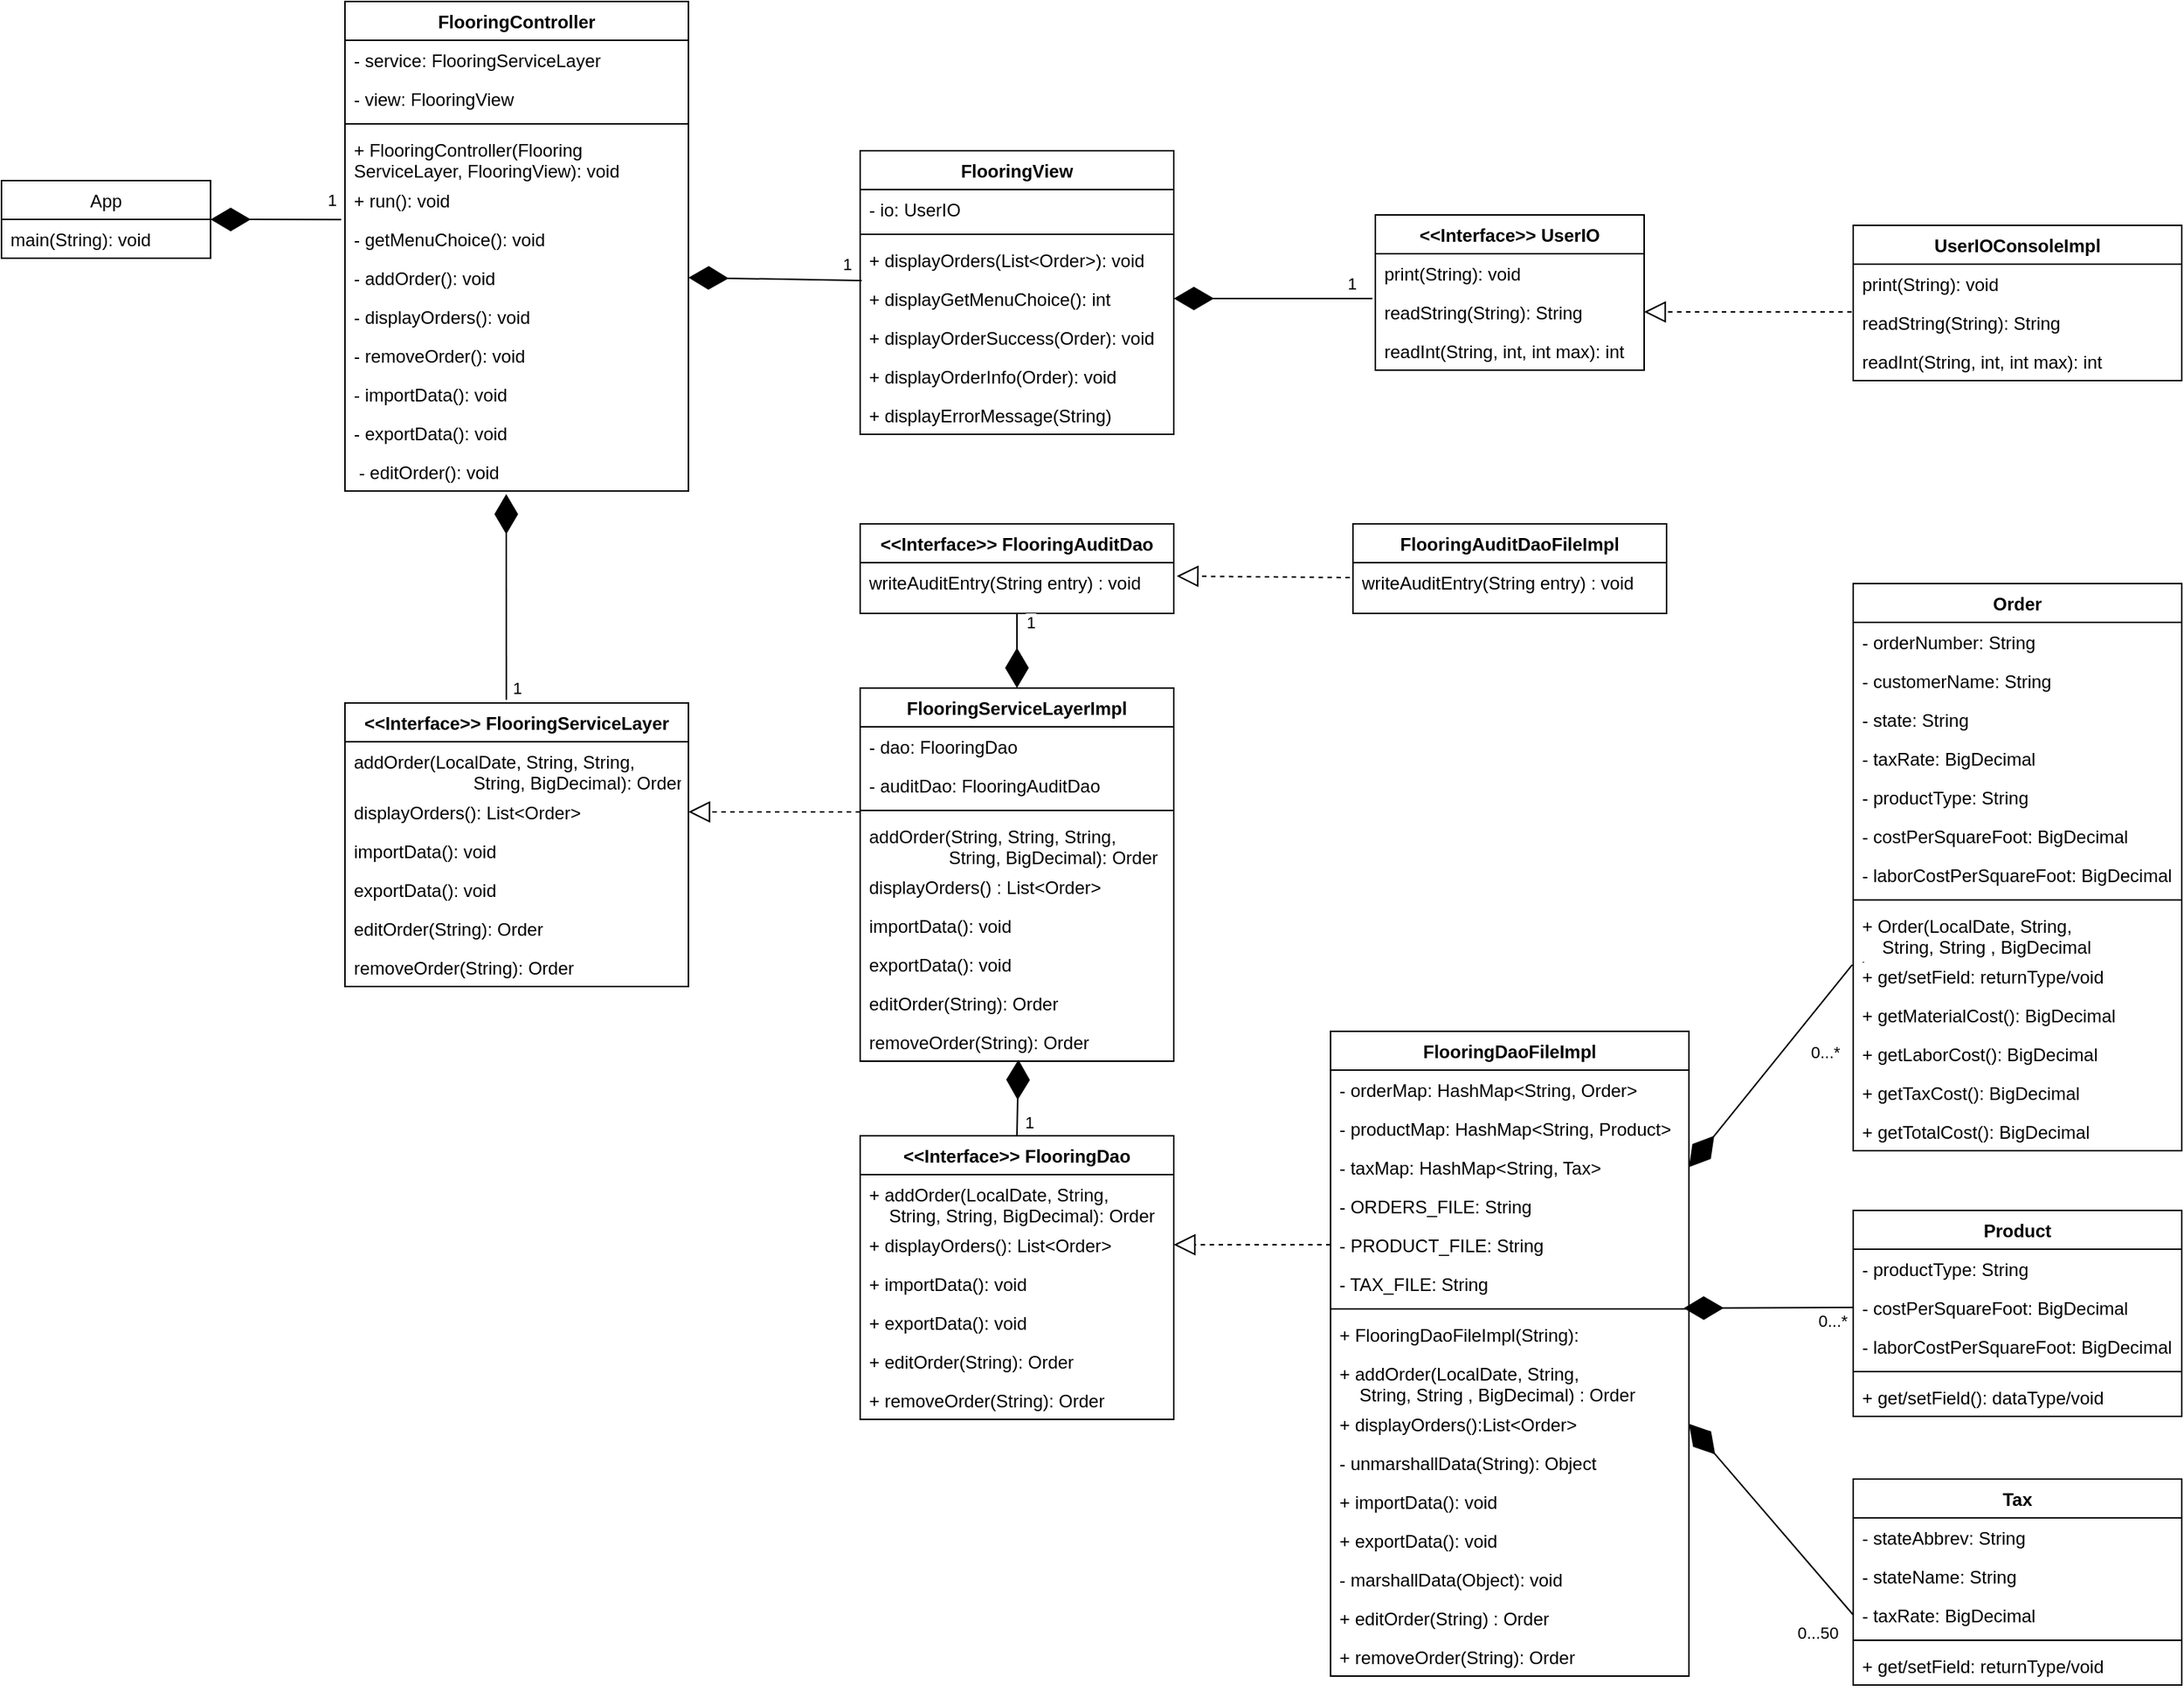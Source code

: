 <mxfile version="14.9.4" type="device"><diagram id="b5Hv6Tp3VOd_h-QTqoJR" name="Page-1"><mxGraphModel dx="2426" dy="1358" grid="1" gridSize="10" guides="1" tooltips="1" connect="1" arrows="1" fold="1" page="1" pageScale="1" pageWidth="1654" pageHeight="1169" math="0" shadow="0"><root><mxCell id="0"/><mxCell id="1" parent="0"/><mxCell id="Bt6-gmP0fAcEozwa1rzv-1" value="App" style="swimlane;fontStyle=0;childLayout=stackLayout;horizontal=1;startSize=26;horizontalStack=0;resizeParent=1;resizeParentMax=0;resizeLast=0;collapsible=1;marginBottom=0;" parent="1" vertex="1"><mxGeometry x="80" y="141" width="140" height="52" as="geometry"/></mxCell><mxCell id="Bt6-gmP0fAcEozwa1rzv-2" value="main(String): void" style="text;strokeColor=none;fillColor=none;align=left;verticalAlign=top;spacingLeft=4;spacingRight=4;overflow=hidden;rotatable=0;points=[[0,0.5],[1,0.5]];portConstraint=eastwest;" parent="Bt6-gmP0fAcEozwa1rzv-1" vertex="1"><mxGeometry y="26" width="140" height="26" as="geometry"/></mxCell><mxCell id="Bt6-gmP0fAcEozwa1rzv-3" value="&lt;&lt;Interface&gt;&gt; FlooringServiceLayer" style="swimlane;fontStyle=1;align=center;verticalAlign=top;childLayout=stackLayout;horizontal=1;startSize=26;horizontalStack=0;resizeParent=1;resizeParentMax=0;resizeLast=0;collapsible=1;marginBottom=0;strokeColor=#000000;" parent="1" vertex="1"><mxGeometry x="310" y="491" width="230" height="190" as="geometry"/></mxCell><mxCell id="Bt6-gmP0fAcEozwa1rzv-4" value="addOrder(LocalDate, String, String, &#10;                        String, BigDecimal): Order " style="text;strokeColor=none;fillColor=none;align=left;verticalAlign=top;spacingLeft=4;spacingRight=4;overflow=hidden;rotatable=0;points=[[0,0.5],[1,0.5]];portConstraint=eastwest;" parent="Bt6-gmP0fAcEozwa1rzv-3" vertex="1"><mxGeometry y="26" width="230" height="34" as="geometry"/></mxCell><mxCell id="Bt6-gmP0fAcEozwa1rzv-5" value="displayOrders(): List&lt;Order&gt;" style="text;strokeColor=none;fillColor=none;align=left;verticalAlign=top;spacingLeft=4;spacingRight=4;overflow=hidden;rotatable=0;points=[[0,0.5],[1,0.5]];portConstraint=eastwest;" parent="Bt6-gmP0fAcEozwa1rzv-3" vertex="1"><mxGeometry y="60" width="230" height="26" as="geometry"/></mxCell><mxCell id="Bt6-gmP0fAcEozwa1rzv-6" value="importData(): void" style="text;strokeColor=none;fillColor=none;align=left;verticalAlign=top;spacingLeft=4;spacingRight=4;overflow=hidden;rotatable=0;points=[[0,0.5],[1,0.5]];portConstraint=eastwest;" parent="Bt6-gmP0fAcEozwa1rzv-3" vertex="1"><mxGeometry y="86" width="230" height="26" as="geometry"/></mxCell><mxCell id="Bt6-gmP0fAcEozwa1rzv-7" value="exportData(): void" style="text;strokeColor=none;fillColor=none;align=left;verticalAlign=top;spacingLeft=4;spacingRight=4;overflow=hidden;rotatable=0;points=[[0,0.5],[1,0.5]];portConstraint=eastwest;" parent="Bt6-gmP0fAcEozwa1rzv-3" vertex="1"><mxGeometry y="112" width="230" height="26" as="geometry"/></mxCell><mxCell id="Bt6-gmP0fAcEozwa1rzv-8" value="editOrder(String): Order" style="text;strokeColor=none;fillColor=none;align=left;verticalAlign=top;spacingLeft=4;spacingRight=4;overflow=hidden;rotatable=0;points=[[0,0.5],[1,0.5]];portConstraint=eastwest;" parent="Bt6-gmP0fAcEozwa1rzv-3" vertex="1"><mxGeometry y="138" width="230" height="26" as="geometry"/></mxCell><mxCell id="Bt6-gmP0fAcEozwa1rzv-9" value="removeOrder(String): Order" style="text;strokeColor=none;fillColor=none;align=left;verticalAlign=top;spacingLeft=4;spacingRight=4;overflow=hidden;rotatable=0;points=[[0,0.5],[1,0.5]];portConstraint=eastwest;" parent="Bt6-gmP0fAcEozwa1rzv-3" vertex="1"><mxGeometry y="164" width="230" height="26" as="geometry"/></mxCell><mxCell id="Bt6-gmP0fAcEozwa1rzv-10" value="FlooringView" style="swimlane;fontStyle=1;align=center;verticalAlign=top;childLayout=stackLayout;horizontal=1;startSize=26;horizontalStack=0;resizeParent=1;resizeParentMax=0;resizeLast=0;collapsible=1;marginBottom=0;strokeColor=#000000;" parent="1" vertex="1"><mxGeometry x="655" y="121" width="210" height="190" as="geometry"/></mxCell><mxCell id="Bt6-gmP0fAcEozwa1rzv-11" value="- io: UserIO" style="text;strokeColor=none;fillColor=none;align=left;verticalAlign=top;spacingLeft=4;spacingRight=4;overflow=hidden;rotatable=0;points=[[0,0.5],[1,0.5]];portConstraint=eastwest;" parent="Bt6-gmP0fAcEozwa1rzv-10" vertex="1"><mxGeometry y="26" width="210" height="26" as="geometry"/></mxCell><mxCell id="Bt6-gmP0fAcEozwa1rzv-12" value="" style="line;strokeWidth=1;fillColor=none;align=left;verticalAlign=middle;spacingTop=-1;spacingLeft=3;spacingRight=3;rotatable=0;labelPosition=right;points=[];portConstraint=eastwest;" parent="Bt6-gmP0fAcEozwa1rzv-10" vertex="1"><mxGeometry y="52" width="210" height="8" as="geometry"/></mxCell><mxCell id="Bt6-gmP0fAcEozwa1rzv-13" value="+ displayOrders(List&lt;Order&gt;): void" style="text;strokeColor=none;fillColor=none;align=left;verticalAlign=top;spacingLeft=4;spacingRight=4;overflow=hidden;rotatable=0;points=[[0,0.5],[1,0.5]];portConstraint=eastwest;" parent="Bt6-gmP0fAcEozwa1rzv-10" vertex="1"><mxGeometry y="60" width="210" height="26" as="geometry"/></mxCell><mxCell id="Bt6-gmP0fAcEozwa1rzv-14" value="+ displayGetMenuChoice(): int" style="text;strokeColor=none;fillColor=none;align=left;verticalAlign=top;spacingLeft=4;spacingRight=4;overflow=hidden;rotatable=0;points=[[0,0.5],[1,0.5]];portConstraint=eastwest;" parent="Bt6-gmP0fAcEozwa1rzv-10" vertex="1"><mxGeometry y="86" width="210" height="26" as="geometry"/></mxCell><mxCell id="Bt6-gmP0fAcEozwa1rzv-15" value="+ displayOrderSuccess(Order): void" style="text;strokeColor=none;fillColor=none;align=left;verticalAlign=top;spacingLeft=4;spacingRight=4;overflow=hidden;rotatable=0;points=[[0,0.5],[1,0.5]];portConstraint=eastwest;" parent="Bt6-gmP0fAcEozwa1rzv-10" vertex="1"><mxGeometry y="112" width="210" height="26" as="geometry"/></mxCell><mxCell id="Bt6-gmP0fAcEozwa1rzv-16" value="+ displayOrderInfo(Order): void" style="text;strokeColor=none;fillColor=none;align=left;verticalAlign=top;spacingLeft=4;spacingRight=4;overflow=hidden;rotatable=0;points=[[0,0.5],[1,0.5]];portConstraint=eastwest;" parent="Bt6-gmP0fAcEozwa1rzv-10" vertex="1"><mxGeometry y="138" width="210" height="26" as="geometry"/></mxCell><mxCell id="Bt6-gmP0fAcEozwa1rzv-17" value="+ displayErrorMessage(String)" style="text;strokeColor=none;fillColor=none;align=left;verticalAlign=top;spacingLeft=4;spacingRight=4;overflow=hidden;rotatable=0;points=[[0,0.5],[1,0.5]];portConstraint=eastwest;" parent="Bt6-gmP0fAcEozwa1rzv-10" vertex="1"><mxGeometry y="164" width="210" height="26" as="geometry"/></mxCell><mxCell id="Bt6-gmP0fAcEozwa1rzv-18" value="&lt;&lt;Interface&gt;&gt; UserIO" style="swimlane;fontStyle=1;align=center;verticalAlign=top;childLayout=stackLayout;horizontal=1;startSize=26;horizontalStack=0;resizeParent=1;resizeParentMax=0;resizeLast=0;collapsible=1;marginBottom=0;strokeColor=#000000;" parent="1" vertex="1"><mxGeometry x="1000" y="164" width="180" height="104" as="geometry"/></mxCell><mxCell id="Bt6-gmP0fAcEozwa1rzv-19" value="print(String): void" style="text;strokeColor=none;fillColor=none;align=left;verticalAlign=top;spacingLeft=4;spacingRight=4;overflow=hidden;rotatable=0;points=[[0,0.5],[1,0.5]];portConstraint=eastwest;" parent="Bt6-gmP0fAcEozwa1rzv-18" vertex="1"><mxGeometry y="26" width="180" height="26" as="geometry"/></mxCell><mxCell id="Bt6-gmP0fAcEozwa1rzv-20" value="readString(String): String" style="text;strokeColor=none;fillColor=none;align=left;verticalAlign=top;spacingLeft=4;spacingRight=4;overflow=hidden;rotatable=0;points=[[0,0.5],[1,0.5]];portConstraint=eastwest;" parent="Bt6-gmP0fAcEozwa1rzv-18" vertex="1"><mxGeometry y="52" width="180" height="26" as="geometry"/></mxCell><mxCell id="Bt6-gmP0fAcEozwa1rzv-21" value="readInt(String, int, int max): int" style="text;strokeColor=none;fillColor=none;align=left;verticalAlign=top;spacingLeft=4;spacingRight=4;overflow=hidden;rotatable=0;points=[[0,0.5],[1,0.5]];portConstraint=eastwest;" parent="Bt6-gmP0fAcEozwa1rzv-18" vertex="1"><mxGeometry y="78" width="180" height="26" as="geometry"/></mxCell><mxCell id="Bt6-gmP0fAcEozwa1rzv-22" value="&lt;&lt;Interface&gt;&gt; FlooringDao" style="swimlane;fontStyle=1;align=center;verticalAlign=top;childLayout=stackLayout;horizontal=1;startSize=26;horizontalStack=0;resizeParent=1;resizeParentMax=0;resizeLast=0;collapsible=1;marginBottom=0;strokeColor=#000000;" parent="1" vertex="1"><mxGeometry x="655" y="781" width="210" height="190" as="geometry"/></mxCell><mxCell id="Bt6-gmP0fAcEozwa1rzv-23" value="+ addOrder(LocalDate, String,&#10;    String, String, BigDecimal): Order " style="text;strokeColor=none;fillColor=none;align=left;verticalAlign=top;spacingLeft=4;spacingRight=4;overflow=hidden;rotatable=0;points=[[0,0.5],[1,0.5]];portConstraint=eastwest;" parent="Bt6-gmP0fAcEozwa1rzv-22" vertex="1"><mxGeometry y="26" width="210" height="34" as="geometry"/></mxCell><mxCell id="Bt6-gmP0fAcEozwa1rzv-24" value="+ displayOrders(): List&lt;Order&gt;" style="text;strokeColor=none;fillColor=none;align=left;verticalAlign=top;spacingLeft=4;spacingRight=4;overflow=hidden;rotatable=0;points=[[0,0.5],[1,0.5]];portConstraint=eastwest;" parent="Bt6-gmP0fAcEozwa1rzv-22" vertex="1"><mxGeometry y="60" width="210" height="26" as="geometry"/></mxCell><mxCell id="Bt6-gmP0fAcEozwa1rzv-25" value="+ importData(): void" style="text;strokeColor=none;fillColor=none;align=left;verticalAlign=top;spacingLeft=4;spacingRight=4;overflow=hidden;rotatable=0;points=[[0,0.5],[1,0.5]];portConstraint=eastwest;" parent="Bt6-gmP0fAcEozwa1rzv-22" vertex="1"><mxGeometry y="86" width="210" height="26" as="geometry"/></mxCell><mxCell id="Bt6-gmP0fAcEozwa1rzv-26" value="+ exportData(): void" style="text;strokeColor=none;fillColor=none;align=left;verticalAlign=top;spacingLeft=4;spacingRight=4;overflow=hidden;rotatable=0;points=[[0,0.5],[1,0.5]];portConstraint=eastwest;" parent="Bt6-gmP0fAcEozwa1rzv-22" vertex="1"><mxGeometry y="112" width="210" height="26" as="geometry"/></mxCell><mxCell id="Bt6-gmP0fAcEozwa1rzv-27" value="+ editOrder(String): Order" style="text;strokeColor=none;fillColor=none;align=left;verticalAlign=top;spacingLeft=4;spacingRight=4;overflow=hidden;rotatable=0;points=[[0,0.5],[1,0.5]];portConstraint=eastwest;" parent="Bt6-gmP0fAcEozwa1rzv-22" vertex="1"><mxGeometry y="138" width="210" height="26" as="geometry"/></mxCell><mxCell id="Bt6-gmP0fAcEozwa1rzv-28" value="+ removeOrder(String): Order" style="text;strokeColor=none;fillColor=none;align=left;verticalAlign=top;spacingLeft=4;spacingRight=4;overflow=hidden;rotatable=0;points=[[0,0.5],[1,0.5]];portConstraint=eastwest;" parent="Bt6-gmP0fAcEozwa1rzv-22" vertex="1"><mxGeometry y="164" width="210" height="26" as="geometry"/></mxCell><mxCell id="Bt6-gmP0fAcEozwa1rzv-29" value="FlooringDaoFileImpl" style="swimlane;fontStyle=1;align=center;verticalAlign=top;childLayout=stackLayout;horizontal=1;startSize=26;horizontalStack=0;resizeParent=1;resizeParentMax=0;resizeLast=0;collapsible=1;marginBottom=0;strokeColor=#000000;" parent="1" vertex="1"><mxGeometry x="970" y="711" width="240" height="432" as="geometry"/></mxCell><mxCell id="Bt6-gmP0fAcEozwa1rzv-30" value="- orderMap: HashMap&lt;String, Order&gt;" style="text;strokeColor=none;fillColor=none;align=left;verticalAlign=top;spacingLeft=4;spacingRight=4;overflow=hidden;rotatable=0;points=[[0,0.5],[1,0.5]];portConstraint=eastwest;" parent="Bt6-gmP0fAcEozwa1rzv-29" vertex="1"><mxGeometry y="26" width="240" height="26" as="geometry"/></mxCell><mxCell id="Bt6-gmP0fAcEozwa1rzv-31" value="- productMap: HashMap&lt;String, Product&gt;" style="text;strokeColor=none;fillColor=none;align=left;verticalAlign=top;spacingLeft=4;spacingRight=4;overflow=hidden;rotatable=0;points=[[0,0.5],[1,0.5]];portConstraint=eastwest;" parent="Bt6-gmP0fAcEozwa1rzv-29" vertex="1"><mxGeometry y="52" width="240" height="26" as="geometry"/></mxCell><mxCell id="Bt6-gmP0fAcEozwa1rzv-32" value="- taxMap: HashMap&lt;String, Tax&gt;" style="text;strokeColor=none;fillColor=none;align=left;verticalAlign=top;spacingLeft=4;spacingRight=4;overflow=hidden;rotatable=0;points=[[0,0.5],[1,0.5]];portConstraint=eastwest;" parent="Bt6-gmP0fAcEozwa1rzv-29" vertex="1"><mxGeometry y="78" width="240" height="26" as="geometry"/></mxCell><mxCell id="Cm55veYHVPoGJ3KhRI1z-1" value="- ORDERS_FILE: String" style="text;strokeColor=none;fillColor=none;align=left;verticalAlign=top;spacingLeft=4;spacingRight=4;overflow=hidden;rotatable=0;points=[[0,0.5],[1,0.5]];portConstraint=eastwest;" vertex="1" parent="Bt6-gmP0fAcEozwa1rzv-29"><mxGeometry y="104" width="240" height="26" as="geometry"/></mxCell><mxCell id="Cm55veYHVPoGJ3KhRI1z-2" value="- PRODUCT_FILE: String" style="text;strokeColor=none;fillColor=none;align=left;verticalAlign=top;spacingLeft=4;spacingRight=4;overflow=hidden;rotatable=0;points=[[0,0.5],[1,0.5]];portConstraint=eastwest;" vertex="1" parent="Bt6-gmP0fAcEozwa1rzv-29"><mxGeometry y="130" width="240" height="26" as="geometry"/></mxCell><mxCell id="Cm55veYHVPoGJ3KhRI1z-3" value="- TAX_FILE: String" style="text;strokeColor=none;fillColor=none;align=left;verticalAlign=top;spacingLeft=4;spacingRight=4;overflow=hidden;rotatable=0;points=[[0,0.5],[1,0.5]];portConstraint=eastwest;" vertex="1" parent="Bt6-gmP0fAcEozwa1rzv-29"><mxGeometry y="156" width="240" height="26" as="geometry"/></mxCell><mxCell id="Bt6-gmP0fAcEozwa1rzv-33" value="" style="line;strokeWidth=1;fillColor=none;align=left;verticalAlign=middle;spacingTop=-1;spacingLeft=3;spacingRight=3;rotatable=0;labelPosition=right;points=[];portConstraint=eastwest;" parent="Bt6-gmP0fAcEozwa1rzv-29" vertex="1"><mxGeometry y="182" width="240" height="8" as="geometry"/></mxCell><mxCell id="Cm55veYHVPoGJ3KhRI1z-5" value="+ FlooringDaoFileImpl(String):" style="text;strokeColor=none;fillColor=none;align=left;verticalAlign=top;spacingLeft=4;spacingRight=4;overflow=hidden;rotatable=0;points=[[0,0.5],[1,0.5]];portConstraint=eastwest;" vertex="1" parent="Bt6-gmP0fAcEozwa1rzv-29"><mxGeometry y="190" width="240" height="26" as="geometry"/></mxCell><mxCell id="Bt6-gmP0fAcEozwa1rzv-34" value="+ addOrder(LocalDate, String,&#10;    String, String , BigDecimal) : Order" style="text;strokeColor=none;fillColor=none;align=left;verticalAlign=top;spacingLeft=4;spacingRight=4;overflow=hidden;rotatable=0;points=[[0,0.5],[1,0.5]];portConstraint=eastwest;" parent="Bt6-gmP0fAcEozwa1rzv-29" vertex="1"><mxGeometry y="216" width="240" height="34" as="geometry"/></mxCell><mxCell id="Bt6-gmP0fAcEozwa1rzv-35" value="+ displayOrders():List&lt;Order&gt;" style="text;strokeColor=none;fillColor=none;align=left;verticalAlign=top;spacingLeft=4;spacingRight=4;overflow=hidden;rotatable=0;points=[[0,0.5],[1,0.5]];portConstraint=eastwest;" parent="Bt6-gmP0fAcEozwa1rzv-29" vertex="1"><mxGeometry y="250" width="240" height="26" as="geometry"/></mxCell><mxCell id="Bt6-gmP0fAcEozwa1rzv-36" value="- unmarshallData(String): Object" style="text;strokeColor=none;fillColor=none;align=left;verticalAlign=top;spacingLeft=4;spacingRight=4;overflow=hidden;rotatable=0;points=[[0,0.5],[1,0.5]];portConstraint=eastwest;" parent="Bt6-gmP0fAcEozwa1rzv-29" vertex="1"><mxGeometry y="276" width="240" height="26" as="geometry"/></mxCell><mxCell id="Bt6-gmP0fAcEozwa1rzv-37" value="+ importData(): void" style="text;strokeColor=none;fillColor=none;align=left;verticalAlign=top;spacingLeft=4;spacingRight=4;overflow=hidden;rotatable=0;points=[[0,0.5],[1,0.5]];portConstraint=eastwest;" parent="Bt6-gmP0fAcEozwa1rzv-29" vertex="1"><mxGeometry y="302" width="240" height="26" as="geometry"/></mxCell><mxCell id="Bt6-gmP0fAcEozwa1rzv-38" value="+ exportData(): void" style="text;strokeColor=none;fillColor=none;align=left;verticalAlign=top;spacingLeft=4;spacingRight=4;overflow=hidden;rotatable=0;points=[[0,0.5],[1,0.5]];portConstraint=eastwest;" parent="Bt6-gmP0fAcEozwa1rzv-29" vertex="1"><mxGeometry y="328" width="240" height="26" as="geometry"/></mxCell><mxCell id="Bt6-gmP0fAcEozwa1rzv-39" value="- marshallData(Object): void" style="text;strokeColor=none;fillColor=none;align=left;verticalAlign=top;spacingLeft=4;spacingRight=4;overflow=hidden;rotatable=0;points=[[0,0.5],[1,0.5]];portConstraint=eastwest;" parent="Bt6-gmP0fAcEozwa1rzv-29" vertex="1"><mxGeometry y="354" width="240" height="26" as="geometry"/></mxCell><mxCell id="Bt6-gmP0fAcEozwa1rzv-40" value="+ editOrder(String) : Order" style="text;strokeColor=none;fillColor=none;align=left;verticalAlign=top;spacingLeft=4;spacingRight=4;overflow=hidden;rotatable=0;points=[[0,0.5],[1,0.5]];portConstraint=eastwest;" parent="Bt6-gmP0fAcEozwa1rzv-29" vertex="1"><mxGeometry y="380" width="240" height="26" as="geometry"/></mxCell><mxCell id="Bt6-gmP0fAcEozwa1rzv-41" value="+ removeOrder(String): Order" style="text;strokeColor=none;fillColor=none;align=left;verticalAlign=top;spacingLeft=4;spacingRight=4;overflow=hidden;rotatable=0;points=[[0,0.5],[1,0.5]];portConstraint=eastwest;" parent="Bt6-gmP0fAcEozwa1rzv-29" vertex="1"><mxGeometry y="406" width="240" height="26" as="geometry"/></mxCell><mxCell id="Bt6-gmP0fAcEozwa1rzv-42" value="FlooringServiceLayerImpl" style="swimlane;fontStyle=1;align=center;verticalAlign=top;childLayout=stackLayout;horizontal=1;startSize=26;horizontalStack=0;resizeParent=1;resizeParentMax=0;resizeLast=0;collapsible=1;marginBottom=0;strokeColor=#000000;" parent="1" vertex="1"><mxGeometry x="655" y="481" width="210" height="250" as="geometry"/></mxCell><mxCell id="Bt6-gmP0fAcEozwa1rzv-43" value="- dao: FlooringDao" style="text;strokeColor=none;fillColor=none;align=left;verticalAlign=top;spacingLeft=4;spacingRight=4;overflow=hidden;rotatable=0;points=[[0,0.5],[1,0.5]];portConstraint=eastwest;" parent="Bt6-gmP0fAcEozwa1rzv-42" vertex="1"><mxGeometry y="26" width="210" height="26" as="geometry"/></mxCell><mxCell id="Bt6-gmP0fAcEozwa1rzv-44" value="- auditDao: FlooringAuditDao" style="text;strokeColor=none;fillColor=none;align=left;verticalAlign=top;spacingLeft=4;spacingRight=4;overflow=hidden;rotatable=0;points=[[0,0.5],[1,0.5]];portConstraint=eastwest;" parent="Bt6-gmP0fAcEozwa1rzv-42" vertex="1"><mxGeometry y="52" width="210" height="26" as="geometry"/></mxCell><mxCell id="Bt6-gmP0fAcEozwa1rzv-45" value="" style="line;strokeWidth=1;fillColor=none;align=left;verticalAlign=middle;spacingTop=-1;spacingLeft=3;spacingRight=3;rotatable=0;labelPosition=right;points=[];portConstraint=eastwest;" parent="Bt6-gmP0fAcEozwa1rzv-42" vertex="1"><mxGeometry y="78" width="210" height="8" as="geometry"/></mxCell><mxCell id="Bt6-gmP0fAcEozwa1rzv-46" value="addOrder(String, String, String, &#10;                String, BigDecimal): Order" style="text;strokeColor=none;fillColor=none;align=left;verticalAlign=top;spacingLeft=4;spacingRight=4;overflow=hidden;rotatable=0;points=[[0,0.5],[1,0.5]];portConstraint=eastwest;" parent="Bt6-gmP0fAcEozwa1rzv-42" vertex="1"><mxGeometry y="86" width="210" height="34" as="geometry"/></mxCell><mxCell id="Bt6-gmP0fAcEozwa1rzv-47" value="displayOrders() : List&lt;Order&gt; " style="text;strokeColor=none;fillColor=none;align=left;verticalAlign=top;spacingLeft=4;spacingRight=4;overflow=hidden;rotatable=0;points=[[0,0.5],[1,0.5]];portConstraint=eastwest;" parent="Bt6-gmP0fAcEozwa1rzv-42" vertex="1"><mxGeometry y="120" width="210" height="26" as="geometry"/></mxCell><mxCell id="Bt6-gmP0fAcEozwa1rzv-49" value="importData(): void" style="text;strokeColor=none;fillColor=none;align=left;verticalAlign=top;spacingLeft=4;spacingRight=4;overflow=hidden;rotatable=0;points=[[0,0.5],[1,0.5]];portConstraint=eastwest;" parent="Bt6-gmP0fAcEozwa1rzv-42" vertex="1"><mxGeometry y="146" width="210" height="26" as="geometry"/></mxCell><mxCell id="Bt6-gmP0fAcEozwa1rzv-50" value="exportData(): void" style="text;strokeColor=none;fillColor=none;align=left;verticalAlign=top;spacingLeft=4;spacingRight=4;overflow=hidden;rotatable=0;points=[[0,0.5],[1,0.5]];portConstraint=eastwest;" parent="Bt6-gmP0fAcEozwa1rzv-42" vertex="1"><mxGeometry y="172" width="210" height="26" as="geometry"/></mxCell><mxCell id="Bt6-gmP0fAcEozwa1rzv-52" value="editOrder(String): Order" style="text;strokeColor=none;fillColor=none;align=left;verticalAlign=top;spacingLeft=4;spacingRight=4;overflow=hidden;rotatable=0;points=[[0,0.5],[1,0.5]];portConstraint=eastwest;" parent="Bt6-gmP0fAcEozwa1rzv-42" vertex="1"><mxGeometry y="198" width="210" height="26" as="geometry"/></mxCell><mxCell id="Bt6-gmP0fAcEozwa1rzv-53" value="removeOrder(String): Order " style="text;strokeColor=none;fillColor=none;align=left;verticalAlign=top;spacingLeft=4;spacingRight=4;overflow=hidden;rotatable=0;points=[[0,0.5],[1,0.5]];portConstraint=eastwest;" parent="Bt6-gmP0fAcEozwa1rzv-42" vertex="1"><mxGeometry y="224" width="210" height="26" as="geometry"/></mxCell><mxCell id="Bt6-gmP0fAcEozwa1rzv-54" value="Order" style="swimlane;fontStyle=1;align=center;verticalAlign=top;childLayout=stackLayout;horizontal=1;startSize=26;horizontalStack=0;resizeParent=1;resizeParentMax=0;resizeLast=0;collapsible=1;marginBottom=0;strokeColor=#000000;" parent="1" vertex="1"><mxGeometry x="1320" y="411" width="220" height="380" as="geometry"/></mxCell><mxCell id="Bt6-gmP0fAcEozwa1rzv-55" value="- orderNumber: String&#10;" style="text;strokeColor=none;fillColor=none;align=left;verticalAlign=top;spacingLeft=4;spacingRight=4;overflow=hidden;rotatable=0;points=[[0,0.5],[1,0.5]];portConstraint=eastwest;" parent="Bt6-gmP0fAcEozwa1rzv-54" vertex="1"><mxGeometry y="26" width="220" height="26" as="geometry"/></mxCell><mxCell id="Bt6-gmP0fAcEozwa1rzv-56" value="- customerName: String&#10;" style="text;strokeColor=none;fillColor=none;align=left;verticalAlign=top;spacingLeft=4;spacingRight=4;overflow=hidden;rotatable=0;points=[[0,0.5],[1,0.5]];portConstraint=eastwest;" parent="Bt6-gmP0fAcEozwa1rzv-54" vertex="1"><mxGeometry y="52" width="220" height="26" as="geometry"/></mxCell><mxCell id="Bt6-gmP0fAcEozwa1rzv-57" value="- state: String&#10;" style="text;strokeColor=none;fillColor=none;align=left;verticalAlign=top;spacingLeft=4;spacingRight=4;overflow=hidden;rotatable=0;points=[[0,0.5],[1,0.5]];portConstraint=eastwest;" parent="Bt6-gmP0fAcEozwa1rzv-54" vertex="1"><mxGeometry y="78" width="220" height="26" as="geometry"/></mxCell><mxCell id="Bt6-gmP0fAcEozwa1rzv-58" value="- taxRate: BigDecimal" style="text;strokeColor=none;fillColor=none;align=left;verticalAlign=top;spacingLeft=4;spacingRight=4;overflow=hidden;rotatable=0;points=[[0,0.5],[1,0.5]];portConstraint=eastwest;" parent="Bt6-gmP0fAcEozwa1rzv-54" vertex="1"><mxGeometry y="104" width="220" height="26" as="geometry"/></mxCell><mxCell id="Bt6-gmP0fAcEozwa1rzv-59" value="- productType: String&#10;" style="text;strokeColor=none;fillColor=none;align=left;verticalAlign=top;spacingLeft=4;spacingRight=4;overflow=hidden;rotatable=0;points=[[0,0.5],[1,0.5]];portConstraint=eastwest;" parent="Bt6-gmP0fAcEozwa1rzv-54" vertex="1"><mxGeometry y="130" width="220" height="26" as="geometry"/></mxCell><mxCell id="Bt6-gmP0fAcEozwa1rzv-60" value="- costPerSquareFoot: BigDecimal&#10;" style="text;strokeColor=none;fillColor=none;align=left;verticalAlign=top;spacingLeft=4;spacingRight=4;overflow=hidden;rotatable=0;points=[[0,0.5],[1,0.5]];portConstraint=eastwest;" parent="Bt6-gmP0fAcEozwa1rzv-54" vertex="1"><mxGeometry y="156" width="220" height="26" as="geometry"/></mxCell><mxCell id="Bt6-gmP0fAcEozwa1rzv-61" value="- laborCostPerSquareFoot: BigDecimal&#10;" style="text;strokeColor=none;fillColor=none;align=left;verticalAlign=top;spacingLeft=4;spacingRight=4;overflow=hidden;rotatable=0;points=[[0,0.5],[1,0.5]];portConstraint=eastwest;" parent="Bt6-gmP0fAcEozwa1rzv-54" vertex="1"><mxGeometry y="182" width="220" height="26" as="geometry"/></mxCell><mxCell id="Bt6-gmP0fAcEozwa1rzv-62" value="" style="line;strokeWidth=1;fillColor=none;align=left;verticalAlign=middle;spacingTop=-1;spacingLeft=3;spacingRight=3;rotatable=0;labelPosition=right;points=[];portConstraint=eastwest;" parent="Bt6-gmP0fAcEozwa1rzv-54" vertex="1"><mxGeometry y="208" width="220" height="8" as="geometry"/></mxCell><mxCell id="Cm55veYHVPoGJ3KhRI1z-44" value="+ Order(LocalDate, String,&#10;    String, String , BigDecimal&#10;) " style="text;strokeColor=none;fillColor=none;align=left;verticalAlign=top;spacingLeft=4;spacingRight=4;overflow=hidden;rotatable=0;points=[[0,0.5],[1,0.5]];portConstraint=eastwest;" vertex="1" parent="Bt6-gmP0fAcEozwa1rzv-54"><mxGeometry y="216" width="220" height="34" as="geometry"/></mxCell><mxCell id="Bt6-gmP0fAcEozwa1rzv-63" value="+ get/setField: returnType/void" style="text;strokeColor=none;fillColor=none;align=left;verticalAlign=top;spacingLeft=4;spacingRight=4;overflow=hidden;rotatable=0;points=[[0,0.5],[1,0.5]];portConstraint=eastwest;" parent="Bt6-gmP0fAcEozwa1rzv-54" vertex="1"><mxGeometry y="250" width="220" height="26" as="geometry"/></mxCell><mxCell id="Bt6-gmP0fAcEozwa1rzv-64" value="+ getMaterialCost(): BigDecimal" style="text;strokeColor=none;fillColor=none;align=left;verticalAlign=top;spacingLeft=4;spacingRight=4;overflow=hidden;rotatable=0;points=[[0,0.5],[1,0.5]];portConstraint=eastwest;" parent="Bt6-gmP0fAcEozwa1rzv-54" vertex="1"><mxGeometry y="276" width="220" height="26" as="geometry"/></mxCell><mxCell id="Bt6-gmP0fAcEozwa1rzv-65" value="+ getLaborCost(): BigDecimal" style="text;strokeColor=none;fillColor=none;align=left;verticalAlign=top;spacingLeft=4;spacingRight=4;overflow=hidden;rotatable=0;points=[[0,0.5],[1,0.5]];portConstraint=eastwest;" parent="Bt6-gmP0fAcEozwa1rzv-54" vertex="1"><mxGeometry y="302" width="220" height="26" as="geometry"/></mxCell><mxCell id="Bt6-gmP0fAcEozwa1rzv-66" value="+ getTaxCost(): BigDecimal" style="text;strokeColor=none;fillColor=none;align=left;verticalAlign=top;spacingLeft=4;spacingRight=4;overflow=hidden;rotatable=0;points=[[0,0.5],[1,0.5]];portConstraint=eastwest;" parent="Bt6-gmP0fAcEozwa1rzv-54" vertex="1"><mxGeometry y="328" width="220" height="26" as="geometry"/></mxCell><mxCell id="Bt6-gmP0fAcEozwa1rzv-67" value="+ getTotalCost(): BigDecimal" style="text;strokeColor=none;fillColor=none;align=left;verticalAlign=top;spacingLeft=4;spacingRight=4;overflow=hidden;rotatable=0;points=[[0,0.5],[1,0.5]];portConstraint=eastwest;" parent="Bt6-gmP0fAcEozwa1rzv-54" vertex="1"><mxGeometry y="354" width="220" height="26" as="geometry"/></mxCell><mxCell id="Bt6-gmP0fAcEozwa1rzv-68" value="Product" style="swimlane;fontStyle=1;align=center;verticalAlign=top;childLayout=stackLayout;horizontal=1;startSize=26;horizontalStack=0;resizeParent=1;resizeParentMax=0;resizeLast=0;collapsible=1;marginBottom=0;strokeColor=#000000;" parent="1" vertex="1"><mxGeometry x="1320" y="831" width="220" height="138" as="geometry"/></mxCell><mxCell id="Bt6-gmP0fAcEozwa1rzv-69" value="- productType: String" style="text;strokeColor=none;fillColor=none;align=left;verticalAlign=top;spacingLeft=4;spacingRight=4;overflow=hidden;rotatable=0;points=[[0,0.5],[1,0.5]];portConstraint=eastwest;" parent="Bt6-gmP0fAcEozwa1rzv-68" vertex="1"><mxGeometry y="26" width="220" height="26" as="geometry"/></mxCell><mxCell id="Bt6-gmP0fAcEozwa1rzv-70" value="- costPerSquareFoot: BigDecimal" style="text;strokeColor=none;fillColor=none;align=left;verticalAlign=top;spacingLeft=4;spacingRight=4;overflow=hidden;rotatable=0;points=[[0,0.5],[1,0.5]];portConstraint=eastwest;" parent="Bt6-gmP0fAcEozwa1rzv-68" vertex="1"><mxGeometry y="52" width="220" height="26" as="geometry"/></mxCell><mxCell id="Bt6-gmP0fAcEozwa1rzv-71" value="- laborCostPerSquareFoot: BigDecimal" style="text;strokeColor=none;fillColor=none;align=left;verticalAlign=top;spacingLeft=4;spacingRight=4;overflow=hidden;rotatable=0;points=[[0,0.5],[1,0.5]];portConstraint=eastwest;" parent="Bt6-gmP0fAcEozwa1rzv-68" vertex="1"><mxGeometry y="78" width="220" height="26" as="geometry"/></mxCell><mxCell id="Bt6-gmP0fAcEozwa1rzv-72" value="" style="line;strokeWidth=1;fillColor=none;align=left;verticalAlign=middle;spacingTop=-1;spacingLeft=3;spacingRight=3;rotatable=0;labelPosition=right;points=[];portConstraint=eastwest;" parent="Bt6-gmP0fAcEozwa1rzv-68" vertex="1"><mxGeometry y="104" width="220" height="8" as="geometry"/></mxCell><mxCell id="Bt6-gmP0fAcEozwa1rzv-73" value="+ get/setField(): dataType/void" style="text;strokeColor=none;fillColor=none;align=left;verticalAlign=top;spacingLeft=4;spacingRight=4;overflow=hidden;rotatable=0;points=[[0,0.5],[1,0.5]];portConstraint=eastwest;" parent="Bt6-gmP0fAcEozwa1rzv-68" vertex="1"><mxGeometry y="112" width="220" height="26" as="geometry"/></mxCell><mxCell id="Bt6-gmP0fAcEozwa1rzv-74" value="Tax" style="swimlane;fontStyle=1;align=center;verticalAlign=top;childLayout=stackLayout;horizontal=1;startSize=26;horizontalStack=0;resizeParent=1;resizeParentMax=0;resizeLast=0;collapsible=1;marginBottom=0;strokeColor=#000000;" parent="1" vertex="1"><mxGeometry x="1320" y="1011" width="220" height="138" as="geometry"/></mxCell><mxCell id="Bt6-gmP0fAcEozwa1rzv-75" value="- stateAbbrev: String" style="text;strokeColor=none;fillColor=none;align=left;verticalAlign=top;spacingLeft=4;spacingRight=4;overflow=hidden;rotatable=0;points=[[0,0.5],[1,0.5]];portConstraint=eastwest;" parent="Bt6-gmP0fAcEozwa1rzv-74" vertex="1"><mxGeometry y="26" width="220" height="26" as="geometry"/></mxCell><mxCell id="Bt6-gmP0fAcEozwa1rzv-76" value="- stateName: String" style="text;strokeColor=none;fillColor=none;align=left;verticalAlign=top;spacingLeft=4;spacingRight=4;overflow=hidden;rotatable=0;points=[[0,0.5],[1,0.5]];portConstraint=eastwest;" parent="Bt6-gmP0fAcEozwa1rzv-74" vertex="1"><mxGeometry y="52" width="220" height="26" as="geometry"/></mxCell><mxCell id="Bt6-gmP0fAcEozwa1rzv-77" value="- taxRate: BigDecimal" style="text;strokeColor=none;fillColor=none;align=left;verticalAlign=top;spacingLeft=4;spacingRight=4;overflow=hidden;rotatable=0;points=[[0,0.5],[1,0.5]];portConstraint=eastwest;" parent="Bt6-gmP0fAcEozwa1rzv-74" vertex="1"><mxGeometry y="78" width="220" height="26" as="geometry"/></mxCell><mxCell id="Bt6-gmP0fAcEozwa1rzv-78" value="" style="line;strokeWidth=1;fillColor=none;align=left;verticalAlign=middle;spacingTop=-1;spacingLeft=3;spacingRight=3;rotatable=0;labelPosition=right;points=[];portConstraint=eastwest;" parent="Bt6-gmP0fAcEozwa1rzv-74" vertex="1"><mxGeometry y="104" width="220" height="8" as="geometry"/></mxCell><mxCell id="Bt6-gmP0fAcEozwa1rzv-79" value="+ get/setField: returnType/void" style="text;strokeColor=none;fillColor=none;align=left;verticalAlign=top;spacingLeft=4;spacingRight=4;overflow=hidden;rotatable=0;points=[[0,0.5],[1,0.5]];portConstraint=eastwest;" parent="Bt6-gmP0fAcEozwa1rzv-74" vertex="1"><mxGeometry y="112" width="220" height="26" as="geometry"/></mxCell><mxCell id="Bt6-gmP0fAcEozwa1rzv-80" value="&lt;&lt;Interface&gt;&gt; FlooringAuditDao" style="swimlane;fontStyle=1;align=center;verticalAlign=top;childLayout=stackLayout;horizontal=1;startSize=26;horizontalStack=0;resizeParent=1;resizeParentMax=0;resizeLast=0;collapsible=1;marginBottom=0;strokeColor=#000000;" parent="1" vertex="1"><mxGeometry x="655" y="371" width="210" height="60" as="geometry"/></mxCell><mxCell id="Bt6-gmP0fAcEozwa1rzv-81" value="writeAuditEntry(String entry) : void " style="text;strokeColor=none;fillColor=none;align=left;verticalAlign=top;spacingLeft=4;spacingRight=4;overflow=hidden;rotatable=0;points=[[0,0.5],[1,0.5]];portConstraint=eastwest;" parent="Bt6-gmP0fAcEozwa1rzv-80" vertex="1"><mxGeometry y="26" width="210" height="34" as="geometry"/></mxCell><mxCell id="Bt6-gmP0fAcEozwa1rzv-82" value="FlooringController" style="swimlane;fontStyle=1;align=center;verticalAlign=top;childLayout=stackLayout;horizontal=1;startSize=26;horizontalStack=0;resizeParent=1;resizeParentMax=0;resizeLast=0;collapsible=1;marginBottom=0;strokeColor=#000000;" parent="1" vertex="1"><mxGeometry x="310" y="21" width="230" height="328" as="geometry"/></mxCell><mxCell id="Bt6-gmP0fAcEozwa1rzv-83" value="- service: FlooringServiceLayer" style="text;strokeColor=none;fillColor=none;align=left;verticalAlign=top;spacingLeft=4;spacingRight=4;overflow=hidden;rotatable=0;points=[[0,0.5],[1,0.5]];portConstraint=eastwest;" parent="Bt6-gmP0fAcEozwa1rzv-82" vertex="1"><mxGeometry y="26" width="230" height="26" as="geometry"/></mxCell><mxCell id="Bt6-gmP0fAcEozwa1rzv-84" value="- view: FlooringView" style="text;strokeColor=none;fillColor=none;align=left;verticalAlign=top;spacingLeft=4;spacingRight=4;overflow=hidden;rotatable=0;points=[[0,0.5],[1,0.5]];portConstraint=eastwest;" parent="Bt6-gmP0fAcEozwa1rzv-82" vertex="1"><mxGeometry y="52" width="230" height="26" as="geometry"/></mxCell><mxCell id="Bt6-gmP0fAcEozwa1rzv-85" value="" style="line;strokeWidth=1;fillColor=none;align=left;verticalAlign=middle;spacingTop=-1;spacingLeft=3;spacingRight=3;rotatable=0;labelPosition=right;points=[];portConstraint=eastwest;" parent="Bt6-gmP0fAcEozwa1rzv-82" vertex="1"><mxGeometry y="78" width="230" height="8" as="geometry"/></mxCell><mxCell id="Cm55veYHVPoGJ3KhRI1z-6" value="+ FlooringController(Flooring&#10;ServiceLayer, FlooringView): void" style="text;strokeColor=none;fillColor=none;align=left;verticalAlign=top;spacingLeft=4;spacingRight=4;overflow=hidden;rotatable=0;points=[[0,0.5],[1,0.5]];portConstraint=eastwest;" vertex="1" parent="Bt6-gmP0fAcEozwa1rzv-82"><mxGeometry y="86" width="230" height="34" as="geometry"/></mxCell><mxCell id="Bt6-gmP0fAcEozwa1rzv-86" value="+ run(): void" style="text;strokeColor=none;fillColor=none;align=left;verticalAlign=top;spacingLeft=4;spacingRight=4;overflow=hidden;rotatable=0;points=[[0,0.5],[1,0.5]];portConstraint=eastwest;" parent="Bt6-gmP0fAcEozwa1rzv-82" vertex="1"><mxGeometry y="120" width="230" height="26" as="geometry"/></mxCell><mxCell id="Bt6-gmP0fAcEozwa1rzv-87" value="- getMenuChoice(): void" style="text;strokeColor=none;fillColor=none;align=left;verticalAlign=top;spacingLeft=4;spacingRight=4;overflow=hidden;rotatable=0;points=[[0,0.5],[1,0.5]];portConstraint=eastwest;" parent="Bt6-gmP0fAcEozwa1rzv-82" vertex="1"><mxGeometry y="146" width="230" height="26" as="geometry"/></mxCell><mxCell id="Bt6-gmP0fAcEozwa1rzv-88" value="- addOrder(): void&#10;" style="text;strokeColor=none;fillColor=none;align=left;verticalAlign=top;spacingLeft=4;spacingRight=4;overflow=hidden;rotatable=0;points=[[0,0.5],[1,0.5]];portConstraint=eastwest;" parent="Bt6-gmP0fAcEozwa1rzv-82" vertex="1"><mxGeometry y="172" width="230" height="26" as="geometry"/></mxCell><mxCell id="Bt6-gmP0fAcEozwa1rzv-89" value="- displayOrders(): void" style="text;strokeColor=none;fillColor=none;align=left;verticalAlign=top;spacingLeft=4;spacingRight=4;overflow=hidden;rotatable=0;points=[[0,0.5],[1,0.5]];portConstraint=eastwest;" parent="Bt6-gmP0fAcEozwa1rzv-82" vertex="1"><mxGeometry y="198" width="230" height="26" as="geometry"/></mxCell><mxCell id="Bt6-gmP0fAcEozwa1rzv-90" value="- removeOrder(): void" style="text;strokeColor=none;fillColor=none;align=left;verticalAlign=top;spacingLeft=4;spacingRight=4;overflow=hidden;rotatable=0;points=[[0,0.5],[1,0.5]];portConstraint=eastwest;" parent="Bt6-gmP0fAcEozwa1rzv-82" vertex="1"><mxGeometry y="224" width="230" height="26" as="geometry"/></mxCell><mxCell id="Bt6-gmP0fAcEozwa1rzv-91" value="- importData(): void" style="text;strokeColor=none;fillColor=none;align=left;verticalAlign=top;spacingLeft=4;spacingRight=4;overflow=hidden;rotatable=0;points=[[0,0.5],[1,0.5]];portConstraint=eastwest;" parent="Bt6-gmP0fAcEozwa1rzv-82" vertex="1"><mxGeometry y="250" width="230" height="26" as="geometry"/></mxCell><mxCell id="Bt6-gmP0fAcEozwa1rzv-92" value="- exportData(): void" style="text;strokeColor=none;fillColor=none;align=left;verticalAlign=top;spacingLeft=4;spacingRight=4;overflow=hidden;rotatable=0;points=[[0,0.5],[1,0.5]];portConstraint=eastwest;" parent="Bt6-gmP0fAcEozwa1rzv-82" vertex="1"><mxGeometry y="276" width="230" height="26" as="geometry"/></mxCell><mxCell id="Bt6-gmP0fAcEozwa1rzv-93" value=" - editOrder(): void&#10;" style="text;strokeColor=none;fillColor=none;align=left;verticalAlign=top;spacingLeft=4;spacingRight=4;overflow=hidden;rotatable=0;points=[[0,0.5],[1,0.5]];portConstraint=eastwest;" parent="Bt6-gmP0fAcEozwa1rzv-82" vertex="1"><mxGeometry y="302" width="230" height="26" as="geometry"/></mxCell><mxCell id="Cm55veYHVPoGJ3KhRI1z-12" value="FlooringAuditDaoFileImpl" style="swimlane;fontStyle=1;align=center;verticalAlign=top;childLayout=stackLayout;horizontal=1;startSize=26;horizontalStack=0;resizeParent=1;resizeParentMax=0;resizeLast=0;collapsible=1;marginBottom=0;strokeColor=#000000;" vertex="1" parent="1"><mxGeometry x="985" y="371" width="210" height="60" as="geometry"/></mxCell><mxCell id="Cm55veYHVPoGJ3KhRI1z-13" value="writeAuditEntry(String entry) : void " style="text;strokeColor=none;fillColor=none;align=left;verticalAlign=top;spacingLeft=4;spacingRight=4;overflow=hidden;rotatable=0;points=[[0,0.5],[1,0.5]];portConstraint=eastwest;" vertex="1" parent="Cm55veYHVPoGJ3KhRI1z-12"><mxGeometry y="26" width="210" height="34" as="geometry"/></mxCell><mxCell id="Cm55veYHVPoGJ3KhRI1z-14" value="UserIOConsoleImpl" style="swimlane;fontStyle=1;align=center;verticalAlign=top;childLayout=stackLayout;horizontal=1;startSize=26;horizontalStack=0;resizeParent=1;resizeParentMax=0;resizeLast=0;collapsible=1;marginBottom=0;strokeColor=#000000;" vertex="1" parent="1"><mxGeometry x="1320" y="171" width="220" height="104" as="geometry"/></mxCell><mxCell id="Cm55veYHVPoGJ3KhRI1z-15" value="print(String): void" style="text;strokeColor=none;fillColor=none;align=left;verticalAlign=top;spacingLeft=4;spacingRight=4;overflow=hidden;rotatable=0;points=[[0,0.5],[1,0.5]];portConstraint=eastwest;" vertex="1" parent="Cm55veYHVPoGJ3KhRI1z-14"><mxGeometry y="26" width="220" height="26" as="geometry"/></mxCell><mxCell id="Cm55veYHVPoGJ3KhRI1z-16" value="readString(String): String" style="text;strokeColor=none;fillColor=none;align=left;verticalAlign=top;spacingLeft=4;spacingRight=4;overflow=hidden;rotatable=0;points=[[0,0.5],[1,0.5]];portConstraint=eastwest;" vertex="1" parent="Cm55veYHVPoGJ3KhRI1z-14"><mxGeometry y="52" width="220" height="26" as="geometry"/></mxCell><mxCell id="Cm55veYHVPoGJ3KhRI1z-17" value="readInt(String, int, int max): int" style="text;strokeColor=none;fillColor=none;align=left;verticalAlign=top;spacingLeft=4;spacingRight=4;overflow=hidden;rotatable=0;points=[[0,0.5],[1,0.5]];portConstraint=eastwest;" vertex="1" parent="Cm55veYHVPoGJ3KhRI1z-14"><mxGeometry y="78" width="220" height="26" as="geometry"/></mxCell><mxCell id="Cm55veYHVPoGJ3KhRI1z-19" value="" style="endArrow=diamondThin;endFill=1;endSize=24;html=1;entryX=1;entryY=0.5;entryDx=0;entryDy=0;exitX=-0.011;exitY=1.005;exitDx=0;exitDy=0;exitPerimeter=0;" edge="1" parent="1" source="Bt6-gmP0fAcEozwa1rzv-86" target="Bt6-gmP0fAcEozwa1rzv-1"><mxGeometry width="160" relative="1" as="geometry"><mxPoint x="650" y="501" as="sourcePoint"/><mxPoint x="810" y="501" as="targetPoint"/></mxGeometry></mxCell><mxCell id="Cm55veYHVPoGJ3KhRI1z-20" value="1" style="edgeLabel;html=1;align=center;verticalAlign=middle;resizable=0;points=[];" vertex="1" connectable="0" parent="Cm55veYHVPoGJ3KhRI1z-19"><mxGeometry x="0.365" y="1" relative="1" as="geometry"><mxPoint x="53" y="-14" as="offset"/></mxGeometry></mxCell><mxCell id="Cm55veYHVPoGJ3KhRI1z-21" value="" style="endArrow=diamondThin;endFill=1;endSize=24;html=1;exitX=0.47;exitY=-0.011;exitDx=0;exitDy=0;exitPerimeter=0;" edge="1" parent="1" source="Bt6-gmP0fAcEozwa1rzv-3"><mxGeometry width="160" relative="1" as="geometry"><mxPoint x="320.92" y="359" as="sourcePoint"/><mxPoint x="418" y="351" as="targetPoint"/></mxGeometry></mxCell><mxCell id="Cm55veYHVPoGJ3KhRI1z-22" value="1" style="edgeLabel;html=1;align=center;verticalAlign=middle;resizable=0;points=[];" vertex="1" connectable="0" parent="Cm55veYHVPoGJ3KhRI1z-21"><mxGeometry x="0.365" y="1" relative="1" as="geometry"><mxPoint x="8" y="86" as="offset"/></mxGeometry></mxCell><mxCell id="Cm55veYHVPoGJ3KhRI1z-23" value="" style="endArrow=diamondThin;endFill=1;endSize=24;html=1;exitX=0.005;exitY=0.038;exitDx=0;exitDy=0;exitPerimeter=0;entryX=1;entryY=0.5;entryDx=0;entryDy=0;" edge="1" parent="1" source="Bt6-gmP0fAcEozwa1rzv-14" target="Bt6-gmP0fAcEozwa1rzv-88"><mxGeometry width="160" relative="1" as="geometry"><mxPoint x="428.1" y="498.91" as="sourcePoint"/><mxPoint x="428" y="361" as="targetPoint"/></mxGeometry></mxCell><mxCell id="Cm55veYHVPoGJ3KhRI1z-24" value="1" style="edgeLabel;html=1;align=center;verticalAlign=middle;resizable=0;points=[];" vertex="1" connectable="0" parent="Cm55veYHVPoGJ3KhRI1z-23"><mxGeometry x="0.365" y="1" relative="1" as="geometry"><mxPoint x="69" y="-11" as="offset"/></mxGeometry></mxCell><mxCell id="Cm55veYHVPoGJ3KhRI1z-25" value="" style="endArrow=diamondThin;endFill=1;endSize=24;html=1;entryX=1;entryY=0.5;entryDx=0;entryDy=0;" edge="1" parent="1" target="Bt6-gmP0fAcEozwa1rzv-14"><mxGeometry width="160" relative="1" as="geometry"><mxPoint x="998" y="220" as="sourcePoint"/><mxPoint x="870" y="216" as="targetPoint"/></mxGeometry></mxCell><mxCell id="Cm55veYHVPoGJ3KhRI1z-26" value="1" style="edgeLabel;html=1;align=center;verticalAlign=middle;resizable=0;points=[];" vertex="1" connectable="0" parent="Cm55veYHVPoGJ3KhRI1z-25"><mxGeometry x="0.365" y="1" relative="1" as="geometry"><mxPoint x="77" y="-11" as="offset"/></mxGeometry></mxCell><mxCell id="Cm55veYHVPoGJ3KhRI1z-11" value="" style="endArrow=block;dashed=1;endFill=0;endSize=12;html=1;exitX=0;exitY=-0.088;exitDx=0;exitDy=0;entryX=1;entryY=0.5;entryDx=0;entryDy=0;exitPerimeter=0;" edge="1" parent="1" source="Bt6-gmP0fAcEozwa1rzv-46" target="Bt6-gmP0fAcEozwa1rzv-5"><mxGeometry width="160" relative="1" as="geometry"><mxPoint x="540" y="611.0" as="sourcePoint"/><mxPoint x="640" y="611.0" as="targetPoint"/></mxGeometry></mxCell><mxCell id="Cm55veYHVPoGJ3KhRI1z-9" value="" style="endArrow=block;dashed=1;endFill=0;endSize=12;html=1;exitX=0;exitY=0.5;exitDx=0;exitDy=0;entryX=1;entryY=0.5;entryDx=0;entryDy=0;" edge="1" parent="1" source="Cm55veYHVPoGJ3KhRI1z-2" target="Bt6-gmP0fAcEozwa1rzv-24"><mxGeometry width="160" relative="1" as="geometry"><mxPoint x="1090" y="535" as="sourcePoint"/><mxPoint x="940" y="920" as="targetPoint"/></mxGeometry></mxCell><mxCell id="Cm55veYHVPoGJ3KhRI1z-27" value="" style="endArrow=block;dashed=1;endFill=0;endSize=12;html=1;entryX=1;entryY=0.5;entryDx=0;entryDy=0;" edge="1" parent="1" target="Bt6-gmP0fAcEozwa1rzv-20"><mxGeometry width="160" relative="1" as="geometry"><mxPoint x="1319" y="229" as="sourcePoint"/><mxPoint x="1190" y="231" as="targetPoint"/></mxGeometry></mxCell><mxCell id="Cm55veYHVPoGJ3KhRI1z-28" value="" style="endArrow=block;dashed=1;endFill=0;endSize=12;html=1;exitX=-0.01;exitY=0.294;exitDx=0;exitDy=0;exitPerimeter=0;" edge="1" parent="1" source="Cm55veYHVPoGJ3KhRI1z-13"><mxGeometry width="160" relative="1" as="geometry"><mxPoint x="1049" y="481" as="sourcePoint"/><mxPoint x="867" y="406" as="targetPoint"/></mxGeometry></mxCell><mxCell id="Cm55veYHVPoGJ3KhRI1z-29" value="" style="endArrow=diamondThin;endFill=1;endSize=24;html=1;exitX=0.5;exitY=1;exitDx=0;exitDy=0;exitPerimeter=0;entryX=0.5;entryY=0;entryDx=0;entryDy=0;" edge="1" parent="1" source="Bt6-gmP0fAcEozwa1rzv-81" target="Bt6-gmP0fAcEozwa1rzv-42"><mxGeometry width="160" relative="1" as="geometry"><mxPoint x="428.1" y="498.91" as="sourcePoint"/><mxPoint x="428" y="361" as="targetPoint"/></mxGeometry></mxCell><mxCell id="Cm55veYHVPoGJ3KhRI1z-30" value="1" style="edgeLabel;html=1;align=center;verticalAlign=middle;resizable=0;points=[];" vertex="1" connectable="0" parent="Cm55veYHVPoGJ3KhRI1z-29"><mxGeometry x="0.365" y="1" relative="1" as="geometry"><mxPoint x="8" y="-28" as="offset"/></mxGeometry></mxCell><mxCell id="Cm55veYHVPoGJ3KhRI1z-31" value="" style="endArrow=diamondThin;endFill=1;endSize=24;html=1;exitX=0.5;exitY=0;exitDx=0;exitDy=0;" edge="1" parent="1" source="Bt6-gmP0fAcEozwa1rzv-22"><mxGeometry width="160" relative="1" as="geometry"><mxPoint x="800" y="741" as="sourcePoint"/><mxPoint x="761" y="730" as="targetPoint"/></mxGeometry></mxCell><mxCell id="Cm55veYHVPoGJ3KhRI1z-32" value="1" style="edgeLabel;html=1;align=center;verticalAlign=middle;resizable=0;points=[];" vertex="1" connectable="0" parent="Cm55veYHVPoGJ3KhRI1z-31"><mxGeometry x="0.365" y="1" relative="1" as="geometry"><mxPoint x="8" y="26" as="offset"/></mxGeometry></mxCell><mxCell id="Cm55veYHVPoGJ3KhRI1z-33" value="" style="endArrow=diamondThin;endFill=1;endSize=24;html=1;entryX=1;entryY=0.5;entryDx=0;entryDy=0;exitX=0;exitY=0.5;exitDx=0;exitDy=0;" edge="1" parent="1" source="Bt6-gmP0fAcEozwa1rzv-77" target="Bt6-gmP0fAcEozwa1rzv-35"><mxGeometry width="160" relative="1" as="geometry"><mxPoint x="650" y="901" as="sourcePoint"/><mxPoint x="810" y="901" as="targetPoint"/></mxGeometry></mxCell><mxCell id="Cm55veYHVPoGJ3KhRI1z-40" value="0...50" style="edgeLabel;html=1;align=center;verticalAlign=middle;resizable=0;points=[];" vertex="1" connectable="0" parent="Cm55veYHVPoGJ3KhRI1z-33"><mxGeometry x="-0.764" y="3" relative="1" as="geometry"><mxPoint x="-9" y="25" as="offset"/></mxGeometry></mxCell><mxCell id="Cm55veYHVPoGJ3KhRI1z-34" value="" style="endArrow=diamondThin;endFill=1;endSize=24;html=1;exitX=0;exitY=0.5;exitDx=0;exitDy=0;entryX=0.985;entryY=-0.172;entryDx=0;entryDy=0;entryPerimeter=0;" edge="1" parent="1" source="Bt6-gmP0fAcEozwa1rzv-70" target="Cm55veYHVPoGJ3KhRI1z-5"><mxGeometry width="160" relative="1" as="geometry"><mxPoint x="1330" y="722" as="sourcePoint"/><mxPoint x="1210" y="893" as="targetPoint"/></mxGeometry></mxCell><mxCell id="Cm55veYHVPoGJ3KhRI1z-42" value="0...*" style="edgeLabel;html=1;align=center;verticalAlign=middle;resizable=0;points=[];" vertex="1" connectable="0" parent="Cm55veYHVPoGJ3KhRI1z-34"><mxGeometry x="-0.745" y="1" relative="1" as="geometry"><mxPoint y="8" as="offset"/></mxGeometry></mxCell><mxCell id="Cm55veYHVPoGJ3KhRI1z-35" value="" style="endArrow=diamondThin;endFill=1;endSize=24;html=1;exitX=-0.003;exitY=0.208;exitDx=0;exitDy=0;entryX=1;entryY=0.5;entryDx=0;entryDy=0;exitPerimeter=0;" edge="1" parent="1" source="Bt6-gmP0fAcEozwa1rzv-63" target="Bt6-gmP0fAcEozwa1rzv-32"><mxGeometry width="160" relative="1" as="geometry"><mxPoint x="1320" y="991" as="sourcePoint"/><mxPoint x="1210" y="992" as="targetPoint"/></mxGeometry></mxCell><mxCell id="Cm55veYHVPoGJ3KhRI1z-43" value="0...*" style="edgeLabel;html=1;align=center;verticalAlign=middle;resizable=0;points=[];" vertex="1" connectable="0" parent="Cm55veYHVPoGJ3KhRI1z-35"><mxGeometry x="-0.685" y="-1" relative="1" as="geometry"><mxPoint x="-1" y="38" as="offset"/></mxGeometry></mxCell></root></mxGraphModel></diagram></mxfile>